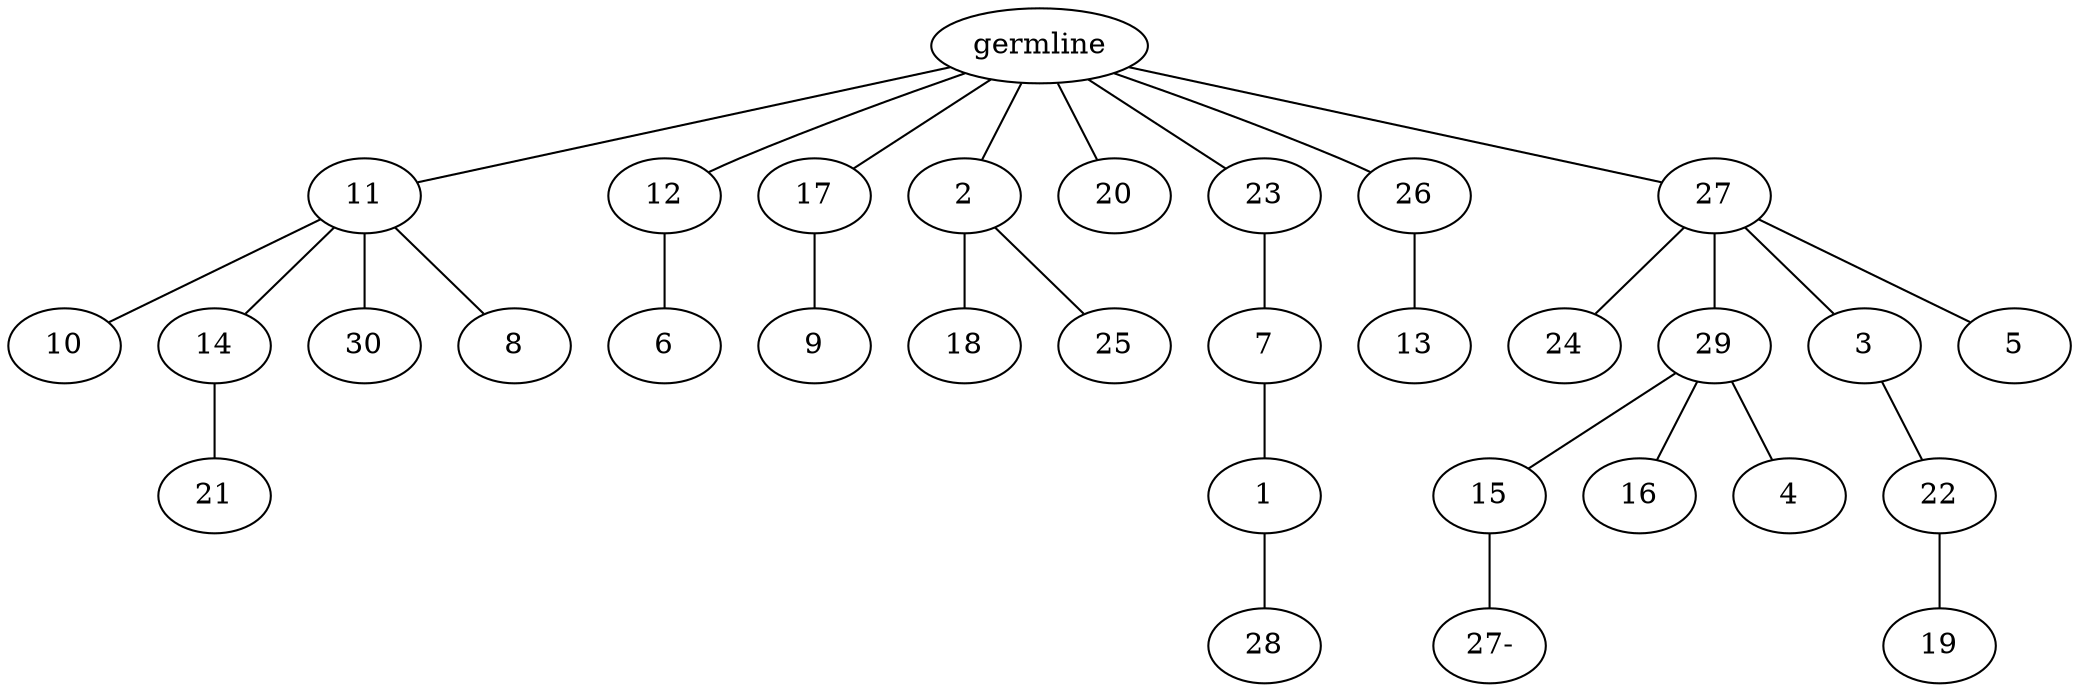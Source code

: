 graph tree {
    "139848673512032" [label="germline"];
    "139848673512800" [label="11"];
    "139848673733504" [label="10"];
    "139848673730672" [label="14"];
    "139848673476320" [label="21"];
    "139848673732352" [label="30"];
    "139848673730960" [label="8"];
    "139848673512752" [label="12"];
    "139848673473440" [label="6"];
    "139848673511744" [label="17"];
    "139848673473104" [label="9"];
    "139848673511360" [label="2"];
    "139848673473632" [label="18"];
    "139848673474016" [label="25"];
    "139848673733456" [label="20"];
    "139848673474112" [label="23"];
    "139848673475168" [label="7"];
    "139848673473968" [label="1"];
    "139848673474208" [label="28"];
    "139848673474880" [label="26"];
    "139848673475120" [label="13"];
    "139848673476224" [label="27"];
    "139848673474064" [label="24"];
    "139848673474352" [label="29"];
    "139848673475360" [label="15"];
    "139848673431760" [label="27-"];
    "139848673473536" [label="16"];
    "139848673472864" [label="4"];
    "139848673472768" [label="3"];
    "139848673474976" [label="22"];
    "139848673475024" [label="19"];
    "139848673476080" [label="5"];
    "139848673512032" -- "139848673512800";
    "139848673512032" -- "139848673512752";
    "139848673512032" -- "139848673511744";
    "139848673512032" -- "139848673511360";
    "139848673512032" -- "139848673733456";
    "139848673512032" -- "139848673474112";
    "139848673512032" -- "139848673474880";
    "139848673512032" -- "139848673476224";
    "139848673512800" -- "139848673733504";
    "139848673512800" -- "139848673730672";
    "139848673512800" -- "139848673732352";
    "139848673512800" -- "139848673730960";
    "139848673730672" -- "139848673476320";
    "139848673512752" -- "139848673473440";
    "139848673511744" -- "139848673473104";
    "139848673511360" -- "139848673473632";
    "139848673511360" -- "139848673474016";
    "139848673474112" -- "139848673475168";
    "139848673475168" -- "139848673473968";
    "139848673473968" -- "139848673474208";
    "139848673474880" -- "139848673475120";
    "139848673476224" -- "139848673474064";
    "139848673476224" -- "139848673474352";
    "139848673476224" -- "139848673472768";
    "139848673476224" -- "139848673476080";
    "139848673474352" -- "139848673475360";
    "139848673474352" -- "139848673473536";
    "139848673474352" -- "139848673472864";
    "139848673475360" -- "139848673431760";
    "139848673472768" -- "139848673474976";
    "139848673474976" -- "139848673475024";
}
